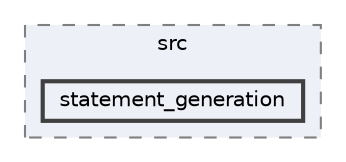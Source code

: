 digraph "/Users/michellmonroy/Documents/dev-glider/glider/src/statement_generation"
{
 // LATEX_PDF_SIZE
  bgcolor="transparent";
  edge [fontname=Helvetica,fontsize=10,labelfontname=Helvetica,labelfontsize=10];
  node [fontname=Helvetica,fontsize=10,shape=box,height=0.2,width=0.4];
  compound=true
  subgraph clusterdir_9d76ffe649fed0c38bf619c3849ac837 {
    graph [ bgcolor="#edf0f7", pencolor="grey50", label="src", fontname=Helvetica,fontsize=10 style="filled,dashed", URL="dir_9d76ffe649fed0c38bf619c3849ac837.html",tooltip=""]
  dir_3f30550f08603b20e62ab03a202aeb6b [label="statement_generation", fillcolor="#edf0f7", color="grey25", style="filled,bold", URL="dir_3f30550f08603b20e62ab03a202aeb6b.html",tooltip=""];
  }
}
